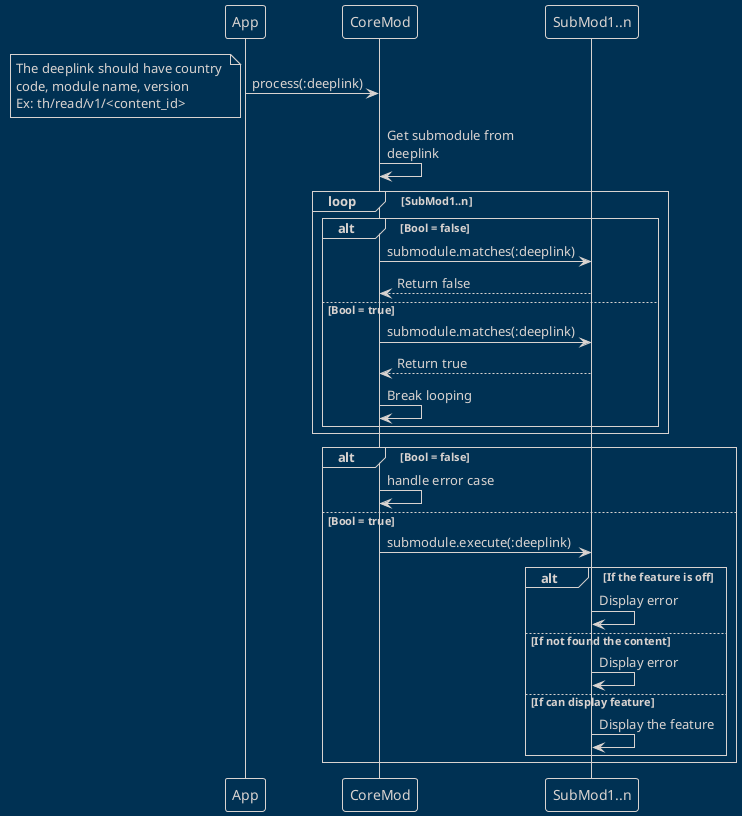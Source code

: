 @startuml DeepLink
!theme blueprint
App -> CoreMod : process(:deeplink)
note left: The deeplink should have country \ncode, module name, version\nEx: th/read/v1/<content_id>
CoreMod -> CoreMod: Get submodule from\ndeeplink
loop SubMod1..n
    alt Bool = false
        CoreMod -> SubMod1..n: submodule.matches(:deeplink)
        SubMod1..n --> CoreMod: Return false
    else Bool = true
        CoreMod -> SubMod1..n: submodule.matches(:deeplink)
        SubMod1..n --> CoreMod: Return true
        CoreMod -> CoreMod: Break looping
    end
end

alt Bool = false
    CoreMod -> CoreMod: handle error case
else Bool = true
    CoreMod -> SubMod1..n: submodule.execute(:deeplink)
    alt If the feature is off
        SubMod1..n -> SubMod1..n: Display error
    else If not found the content
        SubMod1..n -> SubMod1..n: Display error
    else If can display feature
        SubMod1..n -> SubMod1..n: Display the feature
    end
end

@enduml